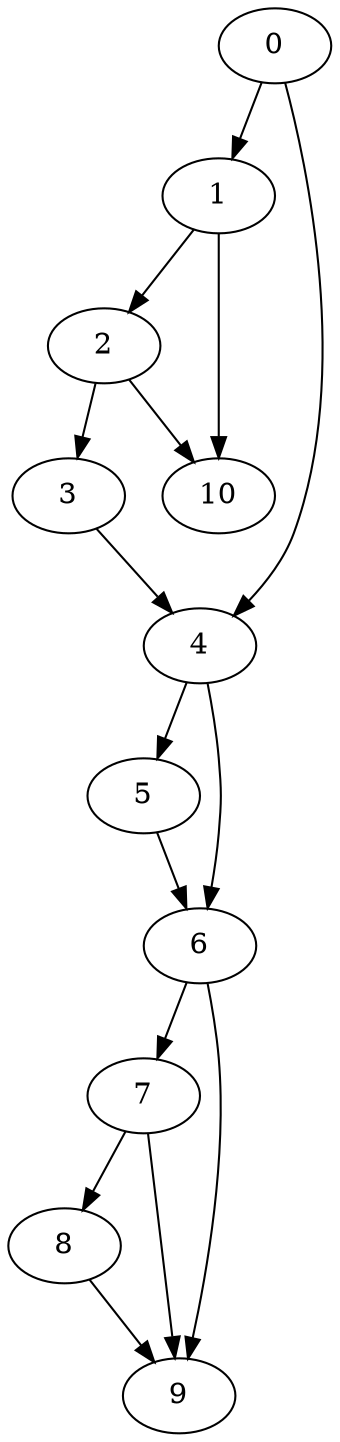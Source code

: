 digraph {
	0
	1
	2
	3
	4
	5
	6
	7
	8
	9
	10
	1 -> 2
	2 -> 3
	0 -> 4
	3 -> 4
	7 -> 8
	6 -> 9
	7 -> 9
	8 -> 9
	1 -> 10
	2 -> 10
	0 -> 1
	4 -> 5
	5 -> 6
	4 -> 6
	6 -> 7
}
